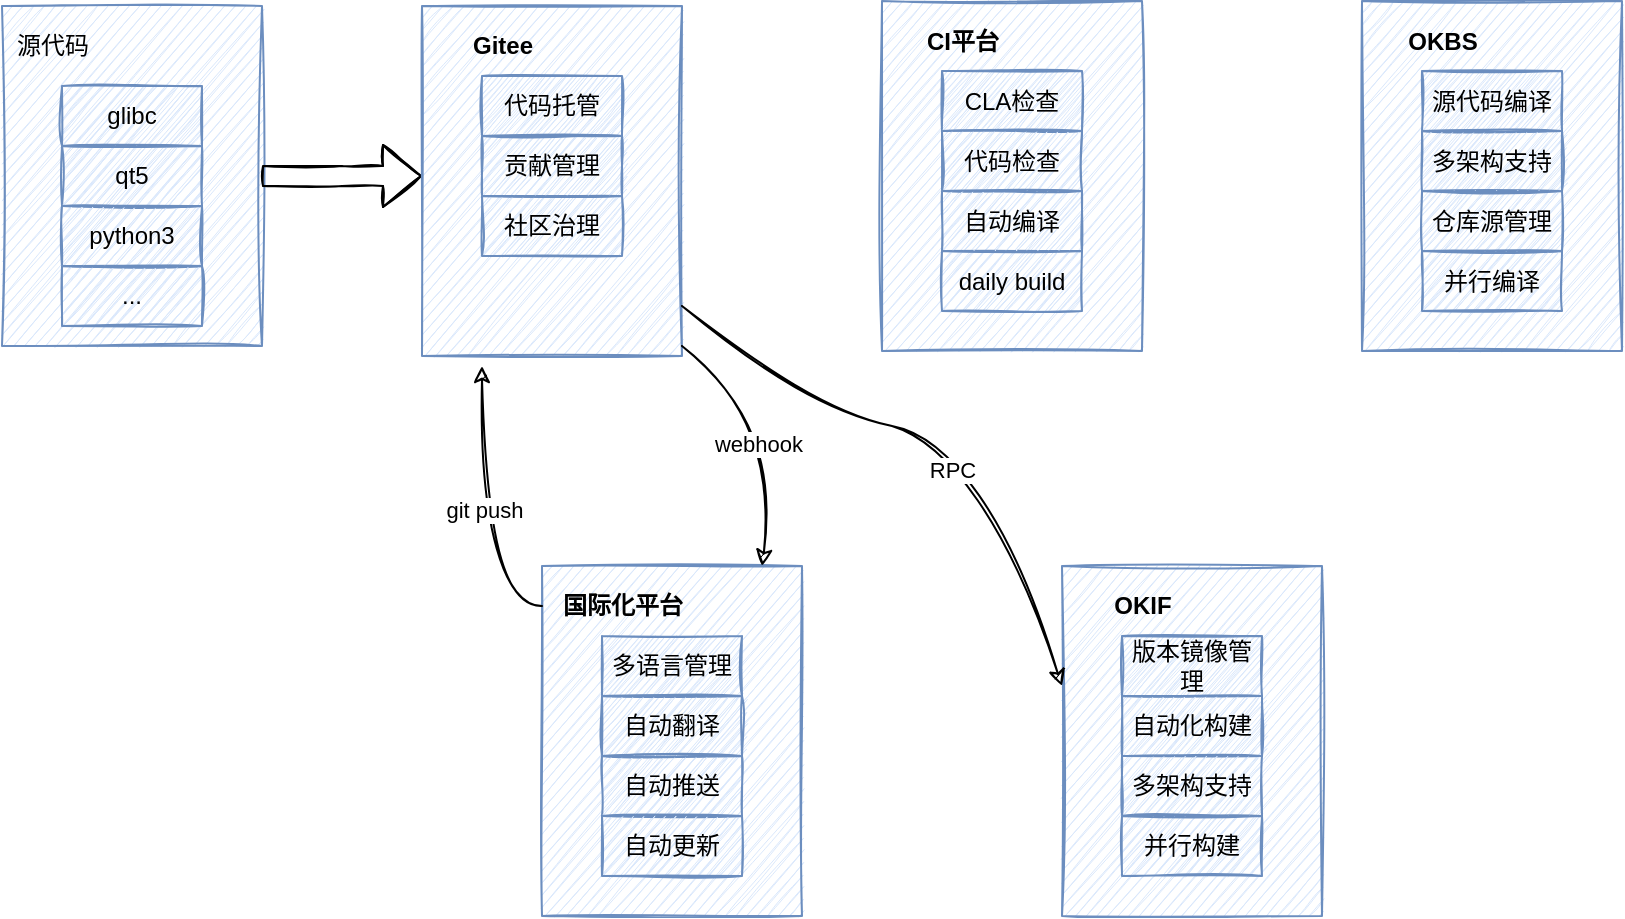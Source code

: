 <mxfile version="18.1.1" type="github">
  <diagram id="IcLi22L3jf5gw6k58GcI" name="第 1 页">
    <mxGraphModel dx="1185" dy="598" grid="1" gridSize="10" guides="1" tooltips="1" connect="1" arrows="1" fold="1" page="1" pageScale="1" pageWidth="827" pageHeight="1169" math="0" shadow="0">
      <root>
        <mxCell id="0" />
        <mxCell id="1" parent="0" />
        <mxCell id="4SqKXaYtbgKI0CTbk92x-11" value="" style="group;rounded=0;sketch=1;" vertex="1" connectable="0" parent="1">
          <mxGeometry x="50" y="170" width="130" height="170" as="geometry" />
        </mxCell>
        <mxCell id="4SqKXaYtbgKI0CTbk92x-1" value="" style="rounded=0;whiteSpace=wrap;html=1;fillColor=#dae8fc;strokeColor=#6c8ebf;sketch=1;" vertex="1" parent="4SqKXaYtbgKI0CTbk92x-11">
          <mxGeometry width="130" height="170" as="geometry" />
        </mxCell>
        <mxCell id="4SqKXaYtbgKI0CTbk92x-2" value="源代码" style="text;html=1;align=center;verticalAlign=middle;resizable=0;points=[];autosize=1;strokeColor=none;fillColor=none;sketch=1;rounded=0;" vertex="1" parent="4SqKXaYtbgKI0CTbk92x-11">
          <mxGeometry y="10" width="50" height="20" as="geometry" />
        </mxCell>
        <mxCell id="4SqKXaYtbgKI0CTbk92x-10" value="" style="group;rounded=0;sketch=1;" vertex="1" connectable="0" parent="4SqKXaYtbgKI0CTbk92x-11">
          <mxGeometry x="30" y="40" width="70" height="120" as="geometry" />
        </mxCell>
        <mxCell id="4SqKXaYtbgKI0CTbk92x-3" value="glibc" style="rounded=0;whiteSpace=wrap;html=1;fillColor=#dae8fc;strokeColor=#6c8ebf;sketch=1;" vertex="1" parent="4SqKXaYtbgKI0CTbk92x-10">
          <mxGeometry width="70" height="30" as="geometry" />
        </mxCell>
        <mxCell id="4SqKXaYtbgKI0CTbk92x-4" value="qt5" style="rounded=0;whiteSpace=wrap;html=1;fillColor=#dae8fc;strokeColor=#6c8ebf;sketch=1;" vertex="1" parent="4SqKXaYtbgKI0CTbk92x-10">
          <mxGeometry y="30" width="70" height="30" as="geometry" />
        </mxCell>
        <mxCell id="4SqKXaYtbgKI0CTbk92x-7" value="python3" style="rounded=0;whiteSpace=wrap;html=1;fillColor=#dae8fc;strokeColor=#6c8ebf;sketch=1;" vertex="1" parent="4SqKXaYtbgKI0CTbk92x-10">
          <mxGeometry y="60" width="70" height="30" as="geometry" />
        </mxCell>
        <mxCell id="4SqKXaYtbgKI0CTbk92x-8" value="&lt;span style=&quot;color: rgba(0, 0, 0, 0); font-family: monospace; font-size: 0px; text-align: start;&quot;&gt;%3CmxGraphModel%3E%3Croot%3E%3CmxCell%20id%3D%220%22%2F%3E%3CmxCell%20id%3D%221%22%20parent%3D%220%22%2F%3E%3CmxCell%20id%3D%222%22%20value%3D%22...%22%20style%3D%22text%3Bhtml%3D1%3Balign%3Dcenter%3BverticalAlign%3Dmiddle%3Bresizable%3D0%3Bpoints%3D%5B%5D%3Bautosize%3D1%3BstrokeColor%3Dnone%3BfillColor%3Dnone%3B%22%20vertex%3D%221%22%20parent%3D%221%22%3E%3CmxGeometry%20x%3D%22364%22%20y%3D%22430%22%20width%3D%2230%22%20height%3D%2220%22%20as%3D%22geometry%22%2F%3E%3C%2FmxCell%3E%3C%2Froot%3E%3C%2FmxGraphModel%3E&lt;/span&gt;" style="rounded=0;whiteSpace=wrap;html=1;fillColor=none;strokeColor=none;verticalAlign=top;gradientColor=none;sketch=1;" vertex="1" parent="4SqKXaYtbgKI0CTbk92x-10">
          <mxGeometry y="90" width="70" height="30" as="geometry" />
        </mxCell>
        <mxCell id="4SqKXaYtbgKI0CTbk92x-35" value="..." style="rounded=0;whiteSpace=wrap;html=1;fillColor=#dae8fc;strokeColor=#6c8ebf;sketch=1;" vertex="1" parent="4SqKXaYtbgKI0CTbk92x-10">
          <mxGeometry y="90" width="70" height="30" as="geometry" />
        </mxCell>
        <mxCell id="4SqKXaYtbgKI0CTbk92x-19" value="" style="edgeStyle=orthogonalEdgeStyle;shape=flexArrow;rounded=0;sketch=1;orthogonalLoop=1;jettySize=auto;html=1;shadow=0;" edge="1" parent="1" source="4SqKXaYtbgKI0CTbk92x-1">
          <mxGeometry relative="1" as="geometry">
            <mxPoint x="260" y="255" as="targetPoint" />
          </mxGeometry>
        </mxCell>
        <mxCell id="4SqKXaYtbgKI0CTbk92x-40" value="" style="group;sketch=1;rounded=0;" vertex="1" connectable="0" parent="1">
          <mxGeometry x="320" y="450" width="130" height="175" as="geometry" />
        </mxCell>
        <mxCell id="4SqKXaYtbgKI0CTbk92x-34" value="" style="group;fillColor=#DAE8FC;strokeColor=#6c8ebf;container=0;sketch=1;rounded=0;" vertex="1" connectable="0" parent="4SqKXaYtbgKI0CTbk92x-40">
          <mxGeometry width="130" height="175" as="geometry" />
        </mxCell>
        <mxCell id="4SqKXaYtbgKI0CTbk92x-16" value="国际化平台" style="text;html=1;align=center;verticalAlign=middle;resizable=0;points=[];autosize=1;strokeColor=none;fillColor=none;fontStyle=1;sketch=1;rounded=0;" vertex="1" parent="4SqKXaYtbgKI0CTbk92x-40">
          <mxGeometry y="10" width="80" height="20" as="geometry" />
        </mxCell>
        <mxCell id="4SqKXaYtbgKI0CTbk92x-39" value="" style="group;sketch=1;rounded=0;" vertex="1" connectable="0" parent="4SqKXaYtbgKI0CTbk92x-40">
          <mxGeometry x="30" y="35" width="70" height="120" as="geometry" />
        </mxCell>
        <mxCell id="4SqKXaYtbgKI0CTbk92x-21" value="多语言管理" style="rounded=0;whiteSpace=wrap;html=1;fillColor=#dae8fc;strokeColor=#6c8ebf;sketch=1;" vertex="1" parent="4SqKXaYtbgKI0CTbk92x-39">
          <mxGeometry width="70" height="30" as="geometry" />
        </mxCell>
        <mxCell id="4SqKXaYtbgKI0CTbk92x-22" value="自动翻译" style="rounded=0;whiteSpace=wrap;html=1;fillColor=#dae8fc;strokeColor=#6c8ebf;sketch=1;" vertex="1" parent="4SqKXaYtbgKI0CTbk92x-39">
          <mxGeometry y="30" width="70" height="30" as="geometry" />
        </mxCell>
        <mxCell id="4SqKXaYtbgKI0CTbk92x-23" value="自动推送" style="rounded=0;whiteSpace=wrap;html=1;fillColor=#dae8fc;strokeColor=#6c8ebf;sketch=1;" vertex="1" parent="4SqKXaYtbgKI0CTbk92x-39">
          <mxGeometry y="60" width="70" height="30" as="geometry" />
        </mxCell>
        <mxCell id="4SqKXaYtbgKI0CTbk92x-38" value="自动更新" style="rounded=0;whiteSpace=wrap;html=1;fillColor=#dae8fc;strokeColor=#6c8ebf;sketch=1;" vertex="1" parent="4SqKXaYtbgKI0CTbk92x-39">
          <mxGeometry y="90" width="70" height="30" as="geometry" />
        </mxCell>
        <mxCell id="4SqKXaYtbgKI0CTbk92x-46" value="" style="group;sketch=1;rounded=0;" vertex="1" connectable="0" parent="1">
          <mxGeometry x="580" y="450" width="130" height="175" as="geometry" />
        </mxCell>
        <mxCell id="4SqKXaYtbgKI0CTbk92x-47" value="" style="group;fillColor=#DAE8FC;strokeColor=#6c8ebf;container=0;sketch=1;rounded=0;" vertex="1" connectable="0" parent="4SqKXaYtbgKI0CTbk92x-46">
          <mxGeometry width="130" height="175" as="geometry" />
        </mxCell>
        <mxCell id="4SqKXaYtbgKI0CTbk92x-48" value="OKIF" style="text;html=1;align=center;verticalAlign=middle;resizable=0;points=[];autosize=1;strokeColor=none;fillColor=none;fontStyle=1;sketch=1;rounded=0;" vertex="1" parent="4SqKXaYtbgKI0CTbk92x-46">
          <mxGeometry x="20" y="10" width="40" height="20" as="geometry" />
        </mxCell>
        <mxCell id="4SqKXaYtbgKI0CTbk92x-49" value="" style="group;sketch=1;rounded=0;" vertex="1" connectable="0" parent="4SqKXaYtbgKI0CTbk92x-46">
          <mxGeometry x="30" y="35" width="70" height="120" as="geometry" />
        </mxCell>
        <mxCell id="4SqKXaYtbgKI0CTbk92x-50" value="版本镜像管理" style="rounded=0;whiteSpace=wrap;html=1;fillColor=#dae8fc;strokeColor=#6c8ebf;sketch=1;" vertex="1" parent="4SqKXaYtbgKI0CTbk92x-49">
          <mxGeometry width="70" height="30" as="geometry" />
        </mxCell>
        <mxCell id="4SqKXaYtbgKI0CTbk92x-51" value="自动化构建" style="rounded=0;whiteSpace=wrap;html=1;fillColor=#dae8fc;strokeColor=#6c8ebf;sketch=1;" vertex="1" parent="4SqKXaYtbgKI0CTbk92x-49">
          <mxGeometry y="30" width="70" height="30" as="geometry" />
        </mxCell>
        <mxCell id="4SqKXaYtbgKI0CTbk92x-52" value="多架构支持" style="rounded=0;whiteSpace=wrap;html=1;fillColor=#dae8fc;strokeColor=#6c8ebf;sketch=1;" vertex="1" parent="4SqKXaYtbgKI0CTbk92x-49">
          <mxGeometry y="60" width="70" height="30" as="geometry" />
        </mxCell>
        <mxCell id="4SqKXaYtbgKI0CTbk92x-53" value="并行构建" style="rounded=0;whiteSpace=wrap;html=1;fillColor=#dae8fc;strokeColor=#6c8ebf;sketch=1;" vertex="1" parent="4SqKXaYtbgKI0CTbk92x-49">
          <mxGeometry y="90" width="70" height="30" as="geometry" />
        </mxCell>
        <mxCell id="4SqKXaYtbgKI0CTbk92x-54" value="" style="group;sketch=1;rounded=0;" vertex="1" connectable="0" parent="1">
          <mxGeometry x="730" y="167.5" width="130" height="175" as="geometry" />
        </mxCell>
        <mxCell id="4SqKXaYtbgKI0CTbk92x-55" value="" style="group;fillColor=#DAE8FC;strokeColor=#6c8ebf;container=0;sketch=1;rounded=0;" vertex="1" connectable="0" parent="4SqKXaYtbgKI0CTbk92x-54">
          <mxGeometry width="130" height="175" as="geometry" />
        </mxCell>
        <mxCell id="4SqKXaYtbgKI0CTbk92x-56" value="OKBS" style="text;html=1;align=center;verticalAlign=middle;resizable=0;points=[];autosize=1;strokeColor=none;fillColor=none;fontStyle=1;sketch=1;rounded=0;" vertex="1" parent="4SqKXaYtbgKI0CTbk92x-54">
          <mxGeometry x="15" y="10" width="50" height="20" as="geometry" />
        </mxCell>
        <mxCell id="4SqKXaYtbgKI0CTbk92x-57" value="" style="group;sketch=1;rounded=0;" vertex="1" connectable="0" parent="4SqKXaYtbgKI0CTbk92x-54">
          <mxGeometry x="30" y="35" width="70" height="120" as="geometry" />
        </mxCell>
        <mxCell id="4SqKXaYtbgKI0CTbk92x-58" value="源代码编译" style="rounded=0;whiteSpace=wrap;html=1;fillColor=#dae8fc;strokeColor=#6c8ebf;sketch=1;" vertex="1" parent="4SqKXaYtbgKI0CTbk92x-57">
          <mxGeometry width="70" height="30" as="geometry" />
        </mxCell>
        <mxCell id="4SqKXaYtbgKI0CTbk92x-59" value="多架构支持" style="rounded=0;whiteSpace=wrap;html=1;fillColor=#dae8fc;strokeColor=#6c8ebf;sketch=1;" vertex="1" parent="4SqKXaYtbgKI0CTbk92x-57">
          <mxGeometry y="30" width="70" height="30" as="geometry" />
        </mxCell>
        <mxCell id="4SqKXaYtbgKI0CTbk92x-60" value="仓库源管理" style="rounded=0;whiteSpace=wrap;html=1;fillColor=#dae8fc;strokeColor=#6c8ebf;sketch=1;" vertex="1" parent="4SqKXaYtbgKI0CTbk92x-57">
          <mxGeometry y="60" width="70" height="30" as="geometry" />
        </mxCell>
        <mxCell id="4SqKXaYtbgKI0CTbk92x-61" value="并行编译" style="rounded=0;whiteSpace=wrap;html=1;fillColor=#dae8fc;strokeColor=#6c8ebf;sketch=1;" vertex="1" parent="4SqKXaYtbgKI0CTbk92x-57">
          <mxGeometry y="90" width="70" height="30" as="geometry" />
        </mxCell>
        <mxCell id="4SqKXaYtbgKI0CTbk92x-67" value="" style="group;sketch=1;rounded=0;" vertex="1" connectable="0" parent="1">
          <mxGeometry x="490" y="167.5" width="130" height="175" as="geometry" />
        </mxCell>
        <mxCell id="4SqKXaYtbgKI0CTbk92x-68" value="" style="group;fillColor=#DAE8FC;strokeColor=#6c8ebf;container=0;sketch=1;rounded=0;" vertex="1" connectable="0" parent="4SqKXaYtbgKI0CTbk92x-67">
          <mxGeometry width="130" height="175" as="geometry" />
        </mxCell>
        <mxCell id="4SqKXaYtbgKI0CTbk92x-69" value="CI平台" style="text;html=1;align=center;verticalAlign=middle;resizable=0;points=[];autosize=1;strokeColor=none;fillColor=none;fontStyle=1;sketch=1;rounded=0;" vertex="1" parent="4SqKXaYtbgKI0CTbk92x-67">
          <mxGeometry x="15" y="10" width="50" height="20" as="geometry" />
        </mxCell>
        <mxCell id="4SqKXaYtbgKI0CTbk92x-70" value="" style="group;sketch=1;rounded=0;" vertex="1" connectable="0" parent="4SqKXaYtbgKI0CTbk92x-67">
          <mxGeometry x="30" y="35" width="70" height="120" as="geometry" />
        </mxCell>
        <mxCell id="4SqKXaYtbgKI0CTbk92x-71" value="CLA检查" style="rounded=0;whiteSpace=wrap;html=1;fillColor=#dae8fc;strokeColor=#6c8ebf;sketch=1;" vertex="1" parent="4SqKXaYtbgKI0CTbk92x-70">
          <mxGeometry width="70" height="30" as="geometry" />
        </mxCell>
        <mxCell id="4SqKXaYtbgKI0CTbk92x-72" value="代码检查" style="rounded=0;whiteSpace=wrap;html=1;fillColor=#dae8fc;strokeColor=#6c8ebf;sketch=1;" vertex="1" parent="4SqKXaYtbgKI0CTbk92x-70">
          <mxGeometry y="30" width="70" height="30" as="geometry" />
        </mxCell>
        <mxCell id="4SqKXaYtbgKI0CTbk92x-73" value="自动编译" style="rounded=0;whiteSpace=wrap;html=1;fillColor=#dae8fc;strokeColor=#6c8ebf;sketch=1;" vertex="1" parent="4SqKXaYtbgKI0CTbk92x-70">
          <mxGeometry y="60" width="70" height="30" as="geometry" />
        </mxCell>
        <mxCell id="4SqKXaYtbgKI0CTbk92x-74" value="daily build" style="rounded=0;whiteSpace=wrap;html=1;fillColor=#dae8fc;strokeColor=#6c8ebf;sketch=1;" vertex="1" parent="4SqKXaYtbgKI0CTbk92x-70">
          <mxGeometry y="90" width="70" height="30" as="geometry" />
        </mxCell>
        <mxCell id="4SqKXaYtbgKI0CTbk92x-75" value="" style="group;sketch=1;rounded=0;" vertex="1" connectable="0" parent="1">
          <mxGeometry x="260" y="170" width="130" height="175" as="geometry" />
        </mxCell>
        <mxCell id="4SqKXaYtbgKI0CTbk92x-76" value="" style="group;fillColor=#DAE8FC;strokeColor=#6c8ebf;container=0;sketch=1;rounded=0;" vertex="1" connectable="0" parent="4SqKXaYtbgKI0CTbk92x-75">
          <mxGeometry width="130" height="175" as="geometry" />
        </mxCell>
        <mxCell id="4SqKXaYtbgKI0CTbk92x-77" value="Gitee" style="text;html=1;align=center;verticalAlign=middle;resizable=0;points=[];autosize=1;strokeColor=none;fillColor=none;fontStyle=1;sketch=1;rounded=0;" vertex="1" parent="4SqKXaYtbgKI0CTbk92x-75">
          <mxGeometry x="15" y="10" width="50" height="20" as="geometry" />
        </mxCell>
        <mxCell id="4SqKXaYtbgKI0CTbk92x-78" value="" style="group;sketch=1;rounded=0;" vertex="1" connectable="0" parent="4SqKXaYtbgKI0CTbk92x-75">
          <mxGeometry x="30" y="35" width="70" height="120" as="geometry" />
        </mxCell>
        <mxCell id="4SqKXaYtbgKI0CTbk92x-79" value="代码托管" style="rounded=0;whiteSpace=wrap;html=1;fillColor=#dae8fc;strokeColor=#6c8ebf;sketch=1;" vertex="1" parent="4SqKXaYtbgKI0CTbk92x-78">
          <mxGeometry width="70" height="30" as="geometry" />
        </mxCell>
        <mxCell id="4SqKXaYtbgKI0CTbk92x-80" value="贡献管理" style="rounded=0;whiteSpace=wrap;html=1;fillColor=#dae8fc;strokeColor=#6c8ebf;sketch=1;" vertex="1" parent="4SqKXaYtbgKI0CTbk92x-78">
          <mxGeometry y="30" width="70" height="30" as="geometry" />
        </mxCell>
        <mxCell id="4SqKXaYtbgKI0CTbk92x-81" value="社区治理" style="rounded=0;whiteSpace=wrap;html=1;fillColor=#dae8fc;strokeColor=#6c8ebf;sketch=1;" vertex="1" parent="4SqKXaYtbgKI0CTbk92x-78">
          <mxGeometry y="60" width="70" height="30" as="geometry" />
        </mxCell>
        <mxCell id="4SqKXaYtbgKI0CTbk92x-85" style="edgeStyle=orthogonalEdgeStyle;curved=1;rounded=0;sketch=1;orthogonalLoop=1;jettySize=auto;html=1;shadow=0;" edge="1" parent="1" source="4SqKXaYtbgKI0CTbk92x-16">
          <mxGeometry relative="1" as="geometry">
            <mxPoint x="290" y="350" as="targetPoint" />
            <Array as="points">
              <mxPoint x="290" y="470" />
            </Array>
          </mxGeometry>
        </mxCell>
        <mxCell id="4SqKXaYtbgKI0CTbk92x-86" value="git push" style="edgeLabel;html=1;align=center;verticalAlign=middle;resizable=0;points=[];sketch=1;rounded=0;" vertex="1" connectable="0" parent="4SqKXaYtbgKI0CTbk92x-85">
          <mxGeometry x="0.037" y="-1" relative="1" as="geometry">
            <mxPoint as="offset" />
          </mxGeometry>
        </mxCell>
        <mxCell id="4SqKXaYtbgKI0CTbk92x-89" value="" style="endArrow=classic;html=1;rounded=0;shadow=0;sketch=1;curved=1;strokeColor=default;" edge="1" parent="1">
          <mxGeometry width="50" height="50" relative="1" as="geometry">
            <mxPoint x="390" y="340" as="sourcePoint" />
            <mxPoint x="430" y="450" as="targetPoint" />
            <Array as="points">
              <mxPoint x="440" y="380" />
            </Array>
          </mxGeometry>
        </mxCell>
        <mxCell id="4SqKXaYtbgKI0CTbk92x-90" value="webhook" style="edgeLabel;html=1;align=center;verticalAlign=middle;resizable=0;points=[];sketch=1;rounded=0;" vertex="1" connectable="0" parent="4SqKXaYtbgKI0CTbk92x-89">
          <mxGeometry x="0.095" y="-11" relative="1" as="geometry">
            <mxPoint as="offset" />
          </mxGeometry>
        </mxCell>
        <mxCell id="4SqKXaYtbgKI0CTbk92x-91" value="" style="endArrow=classic;html=1;rounded=0;shadow=0;sketch=1;strokeColor=default;curved=1;" edge="1" parent="1">
          <mxGeometry width="50" height="50" relative="1" as="geometry">
            <mxPoint x="390" y="320" as="sourcePoint" />
            <mxPoint x="580" y="510" as="targetPoint" />
            <Array as="points">
              <mxPoint x="450" y="370" />
              <mxPoint x="540" y="390" />
            </Array>
          </mxGeometry>
        </mxCell>
        <mxCell id="4SqKXaYtbgKI0CTbk92x-93" value="RPC" style="edgeLabel;html=1;align=center;verticalAlign=middle;resizable=0;points=[];sketch=1;rounded=0;" vertex="1" connectable="0" parent="4SqKXaYtbgKI0CTbk92x-91">
          <mxGeometry x="0.061" y="-15" relative="1" as="geometry">
            <mxPoint as="offset" />
          </mxGeometry>
        </mxCell>
      </root>
    </mxGraphModel>
  </diagram>
</mxfile>
